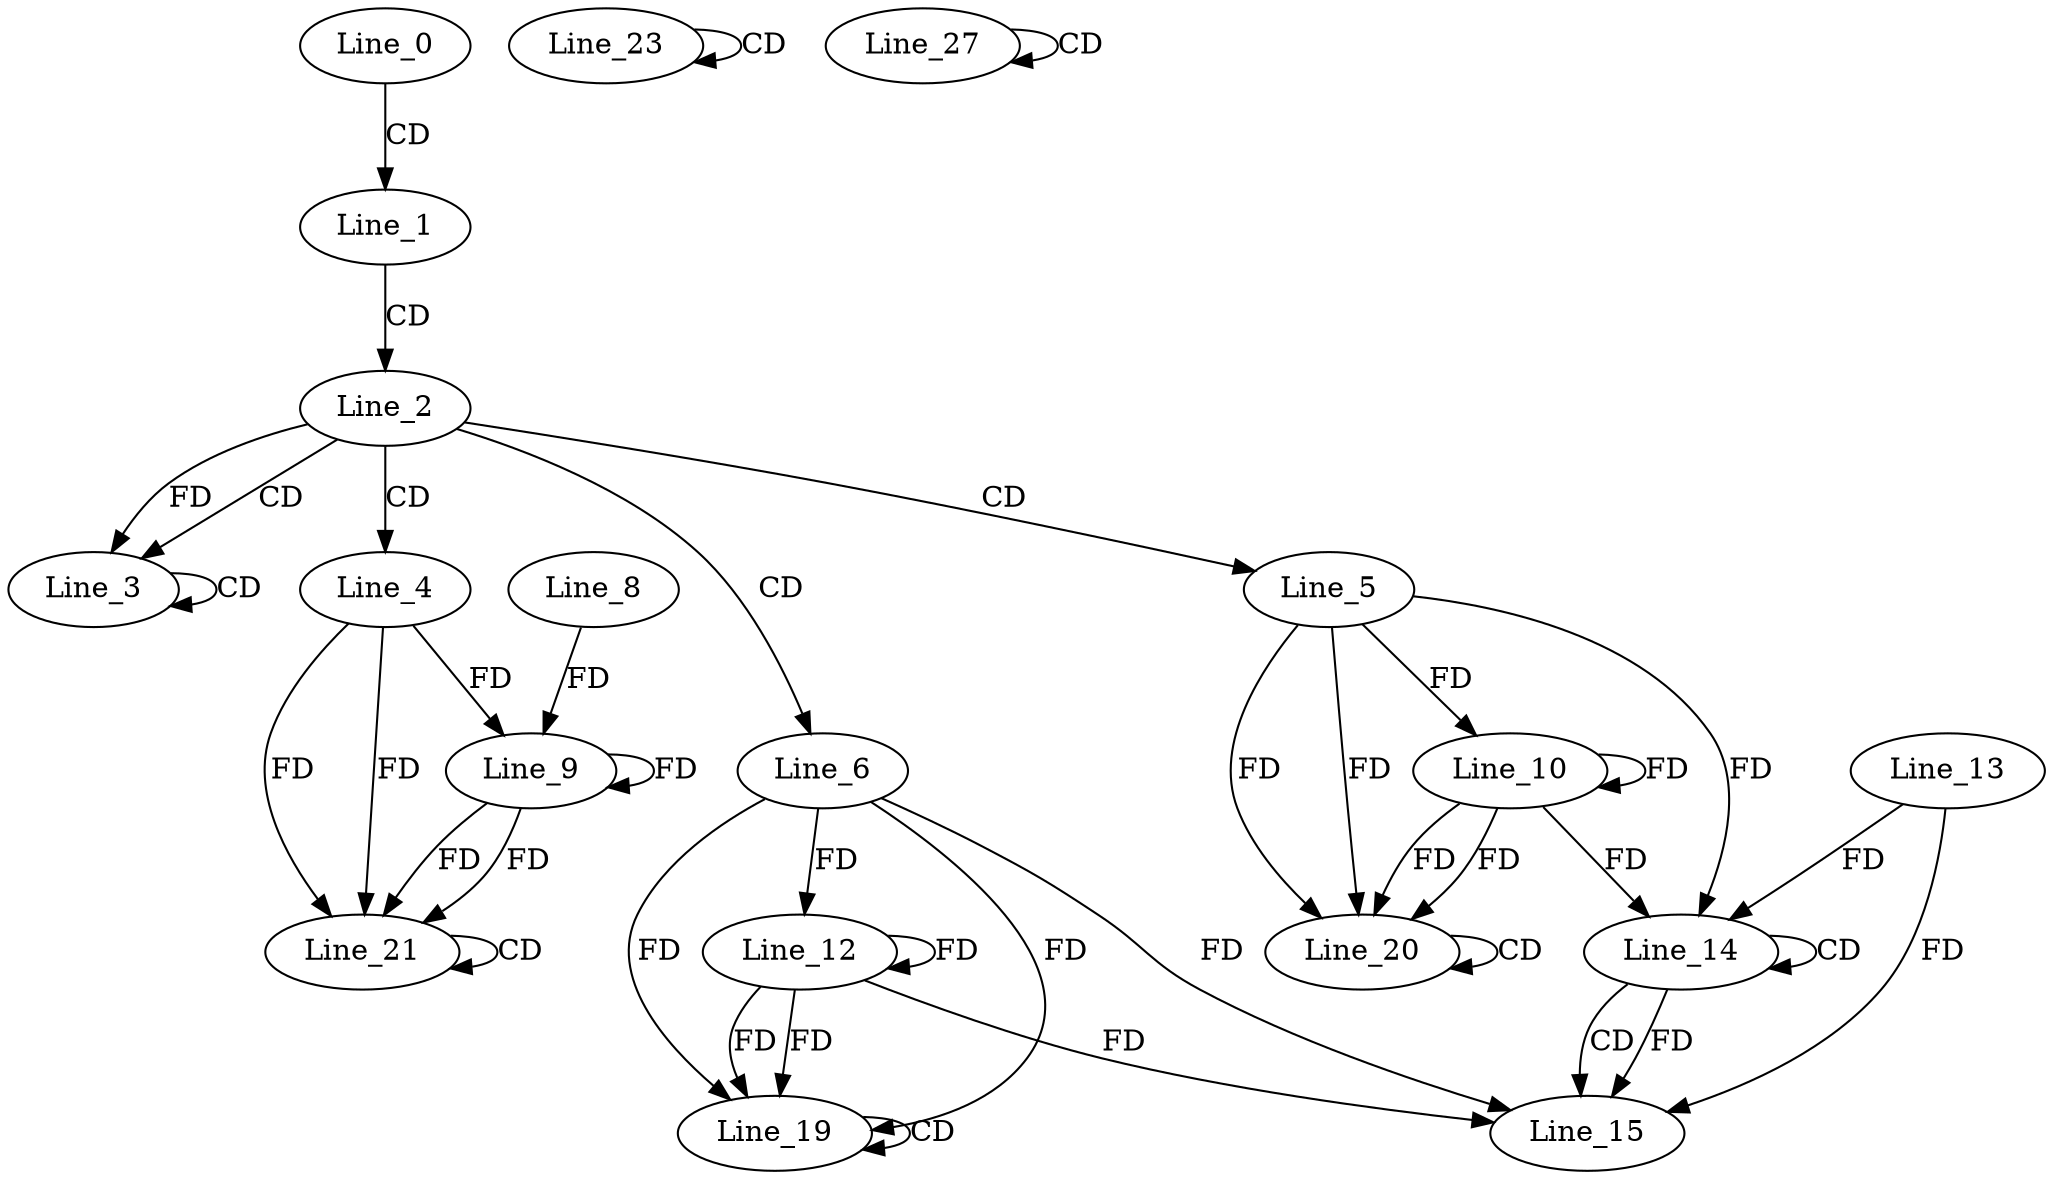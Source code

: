 digraph G {
  Line_0;
  Line_1;
  Line_2;
  Line_3;
  Line_3;
  Line_4;
  Line_5;
  Line_6;
  Line_9;
  Line_9;
  Line_8;
  Line_10;
  Line_12;
  Line_14;
  Line_13;
  Line_14;
  Line_14;
  Line_15;
  Line_19;
  Line_19;
  Line_20;
  Line_20;
  Line_21;
  Line_21;
  Line_23;
  Line_23;
  Line_27;
  Line_27;
  Line_0 -> Line_1 [ label="CD" ];
  Line_1 -> Line_2 [ label="CD" ];
  Line_2 -> Line_3 [ label="CD" ];
  Line_3 -> Line_3 [ label="CD" ];
  Line_2 -> Line_3 [ label="FD" ];
  Line_2 -> Line_4 [ label="CD" ];
  Line_2 -> Line_5 [ label="CD" ];
  Line_2 -> Line_6 [ label="CD" ];
  Line_4 -> Line_9 [ label="FD" ];
  Line_9 -> Line_9 [ label="FD" ];
  Line_8 -> Line_9 [ label="FD" ];
  Line_5 -> Line_10 [ label="FD" ];
  Line_10 -> Line_10 [ label="FD" ];
  Line_6 -> Line_12 [ label="FD" ];
  Line_12 -> Line_12 [ label="FD" ];
  Line_5 -> Line_14 [ label="FD" ];
  Line_10 -> Line_14 [ label="FD" ];
  Line_13 -> Line_14 [ label="FD" ];
  Line_14 -> Line_14 [ label="CD" ];
  Line_14 -> Line_15 [ label="CD" ];
  Line_6 -> Line_15 [ label="FD" ];
  Line_12 -> Line_15 [ label="FD" ];
  Line_13 -> Line_15 [ label="FD" ];
  Line_14 -> Line_15 [ label="FD" ];
  Line_6 -> Line_19 [ label="FD" ];
  Line_12 -> Line_19 [ label="FD" ];
  Line_19 -> Line_19 [ label="CD" ];
  Line_6 -> Line_19 [ label="FD" ];
  Line_12 -> Line_19 [ label="FD" ];
  Line_5 -> Line_20 [ label="FD" ];
  Line_10 -> Line_20 [ label="FD" ];
  Line_20 -> Line_20 [ label="CD" ];
  Line_5 -> Line_20 [ label="FD" ];
  Line_10 -> Line_20 [ label="FD" ];
  Line_4 -> Line_21 [ label="FD" ];
  Line_9 -> Line_21 [ label="FD" ];
  Line_21 -> Line_21 [ label="CD" ];
  Line_4 -> Line_21 [ label="FD" ];
  Line_9 -> Line_21 [ label="FD" ];
  Line_23 -> Line_23 [ label="CD" ];
  Line_27 -> Line_27 [ label="CD" ];
}
